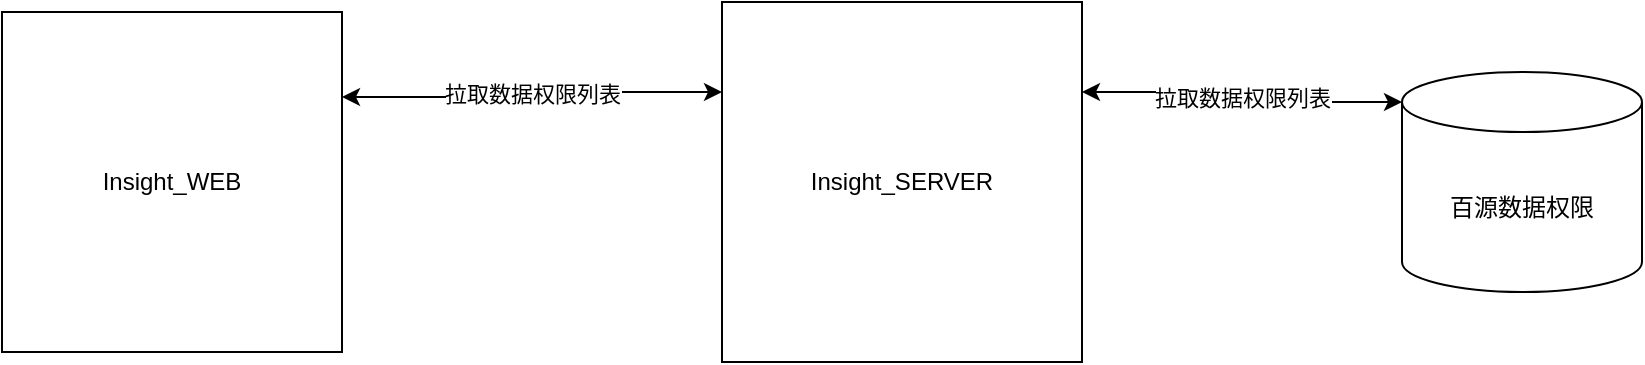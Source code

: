 <mxfile version="20.3.0" type="github">
  <diagram id="Tg5pM88NMdGY_b3UIndQ" name="第 1 页">
    <mxGraphModel dx="2187" dy="746" grid="1" gridSize="10" guides="1" tooltips="1" connect="1" arrows="1" fold="1" page="1" pageScale="1" pageWidth="827" pageHeight="1169" math="0" shadow="0">
      <root>
        <mxCell id="0" />
        <mxCell id="1" parent="0" />
        <mxCell id="oTmZ-C7Nvv7YUmRwg-Ib-9" value="拉取数据权限列表" style="edgeStyle=orthogonalEdgeStyle;rounded=0;orthogonalLoop=1;jettySize=auto;html=1;exitX=1;exitY=0.25;exitDx=0;exitDy=0;entryX=0;entryY=0.25;entryDx=0;entryDy=0;startArrow=classic;startFill=1;" edge="1" parent="1" source="oTmZ-C7Nvv7YUmRwg-Ib-2" target="oTmZ-C7Nvv7YUmRwg-Ib-7">
          <mxGeometry relative="1" as="geometry" />
        </mxCell>
        <mxCell id="oTmZ-C7Nvv7YUmRwg-Ib-2" value="Insight_WEB" style="whiteSpace=wrap;html=1;aspect=fixed;" vertex="1" parent="1">
          <mxGeometry x="-10" y="100" width="170" height="170" as="geometry" />
        </mxCell>
        <mxCell id="oTmZ-C7Nvv7YUmRwg-Ib-6" value="百源数据权限" style="shape=cylinder3;whiteSpace=wrap;html=1;boundedLbl=1;backgroundOutline=1;size=15;" vertex="1" parent="1">
          <mxGeometry x="690" y="130" width="120" height="110" as="geometry" />
        </mxCell>
        <mxCell id="oTmZ-C7Nvv7YUmRwg-Ib-10" value="拉取数据权限列表" style="edgeStyle=orthogonalEdgeStyle;rounded=0;orthogonalLoop=1;jettySize=auto;html=1;exitX=1;exitY=0.25;exitDx=0;exitDy=0;entryX=0;entryY=0;entryDx=0;entryDy=15;entryPerimeter=0;startArrow=classic;startFill=1;" edge="1" parent="1" source="oTmZ-C7Nvv7YUmRwg-Ib-7" target="oTmZ-C7Nvv7YUmRwg-Ib-6">
          <mxGeometry relative="1" as="geometry" />
        </mxCell>
        <mxCell id="oTmZ-C7Nvv7YUmRwg-Ib-7" value="Insight_SERVER" style="whiteSpace=wrap;html=1;aspect=fixed;" vertex="1" parent="1">
          <mxGeometry x="350" y="95" width="180" height="180" as="geometry" />
        </mxCell>
      </root>
    </mxGraphModel>
  </diagram>
</mxfile>
